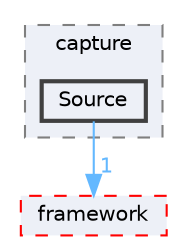 digraph "techstorm/lib/OpenAL 1.1 SDK/samples/capture/Source"
{
 // LATEX_PDF_SIZE
  bgcolor="transparent";
  edge [fontname=Helvetica,fontsize=10,labelfontname=Helvetica,labelfontsize=10];
  node [fontname=Helvetica,fontsize=10,shape=box,height=0.2,width=0.4];
  compound=true
  subgraph clusterdir_1827592f8e0ea7eb51d255918a14b3c6 {
    graph [ bgcolor="#edf0f7", pencolor="grey50", label="capture", fontname=Helvetica,fontsize=10 style="filled,dashed", URL="dir_1827592f8e0ea7eb51d255918a14b3c6.html",tooltip=""]
  dir_bd5a2efc3b61fddc2c939ded62ed2a8f [label="Source", fillcolor="#edf0f7", color="grey25", style="filled,bold", URL="dir_bd5a2efc3b61fddc2c939ded62ed2a8f.html",tooltip=""];
  }
  dir_40209ef98ebf683660e5fb7987566489 [label="framework", fillcolor="#edf0f7", color="red", style="filled,dashed", URL="dir_40209ef98ebf683660e5fb7987566489.html",tooltip=""];
  dir_bd5a2efc3b61fddc2c939ded62ed2a8f->dir_40209ef98ebf683660e5fb7987566489 [headlabel="1", labeldistance=1.5 headhref="dir_000112_000052.html" href="dir_000112_000052.html" color="steelblue1" fontcolor="steelblue1"];
}

